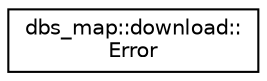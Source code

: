 digraph "Graphical Class Hierarchy"
{
 // LATEX_PDF_SIZE
  edge [fontname="Helvetica",fontsize="10",labelfontname="Helvetica",labelfontsize="10"];
  node [fontname="Helvetica",fontsize="10",shape=record];
  rankdir="LR";
  Node0 [label="dbs_map::download::\lError",height=0.2,width=0.4,color="black", fillcolor="white", style="filled",URL="$structdbs__map_1_1download_1_1Error.html",tooltip="Struct representing an error that occurred during a MapService::UpdateMap operation."];
}

